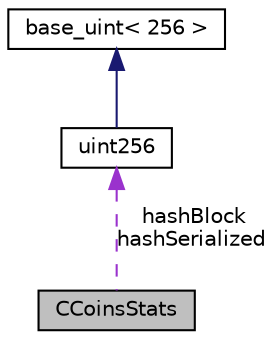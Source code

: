 digraph "CCoinsStats"
{
 // LATEX_PDF_SIZE
  edge [fontname="Helvetica",fontsize="10",labelfontname="Helvetica",labelfontsize="10"];
  node [fontname="Helvetica",fontsize="10",shape=record];
  Node1 [label="CCoinsStats",height=0.2,width=0.4,color="black", fillcolor="grey75", style="filled", fontcolor="black",tooltip=" "];
  Node2 -> Node1 [dir="back",color="darkorchid3",fontsize="10",style="dashed",label=" hashBlock\nhashSerialized" ,fontname="Helvetica"];
  Node2 [label="uint256",height=0.2,width=0.4,color="black", fillcolor="white", style="filled",URL="$classuint256.html",tooltip=" "];
  Node3 -> Node2 [dir="back",color="midnightblue",fontsize="10",style="solid",fontname="Helvetica"];
  Node3 [label="base_uint\< 256 \>",height=0.2,width=0.4,color="black", fillcolor="white", style="filled",URL="$classbase__uint.html",tooltip=" "];
}

